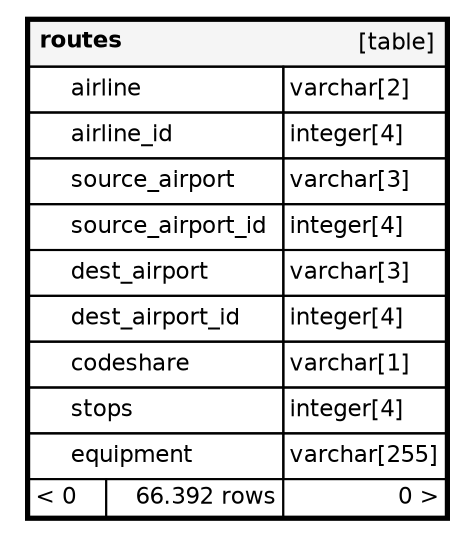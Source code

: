 digraph "routes" {
  graph [
    rankdir="RL"
    bgcolor="#ffffff"
    nodesep="0.18"
    ranksep="0.46"
    fontname="Helvetica"
    fontsize="11"
    ration="compress"
  ];
  node [
    fontname="Helvetica"
    fontsize="11"
    shape="plaintext"
  ];
  edge [
    arrowsize="0.8"
  ];
  "routes" [
   label=<
    <TABLE BORDER="2" CELLBORDER="1" CELLSPACING="0" BGCOLOR="#ffffff">
      <TR><TD COLSPAN="4"  BGCOLOR="#f5f5f5"><TABLE BORDER="0" CELLSPACING="0"><TR><TD ALIGN="LEFT"><B>routes</B></TD><TD ALIGN="RIGHT">[table]</TD></TR></TABLE></TD></TR>
      <TR><TD PORT="airline" COLSPAN="2" ALIGN="LEFT"><TABLE BORDER="0" CELLSPACING="0" ALIGN="LEFT"><TR ALIGN="LEFT"><TD ALIGN="LEFT" FIXEDSIZE="TRUE" WIDTH="15" HEIGHT="16"></TD><TD ALIGN="LEFT" FIXEDSIZE="TRUE" WIDTH="101" HEIGHT="16">airline</TD></TR></TABLE></TD><TD PORT="airline.type" ALIGN="LEFT">varchar[2]</TD></TR>
      <TR><TD PORT="airline_id" COLSPAN="2" ALIGN="LEFT"><TABLE BORDER="0" CELLSPACING="0" ALIGN="LEFT"><TR ALIGN="LEFT"><TD ALIGN="LEFT" FIXEDSIZE="TRUE" WIDTH="15" HEIGHT="16"></TD><TD ALIGN="LEFT" FIXEDSIZE="TRUE" WIDTH="101" HEIGHT="16">airline_id</TD></TR></TABLE></TD><TD PORT="airline_id.type" ALIGN="LEFT">integer[4]</TD></TR>
      <TR><TD PORT="source_airport" COLSPAN="2" ALIGN="LEFT"><TABLE BORDER="0" CELLSPACING="0" ALIGN="LEFT"><TR ALIGN="LEFT"><TD ALIGN="LEFT" FIXEDSIZE="TRUE" WIDTH="15" HEIGHT="16"></TD><TD ALIGN="LEFT" FIXEDSIZE="TRUE" WIDTH="101" HEIGHT="16">source_airport</TD></TR></TABLE></TD><TD PORT="source_airport.type" ALIGN="LEFT">varchar[3]</TD></TR>
      <TR><TD PORT="source_airport_id" COLSPAN="2" ALIGN="LEFT"><TABLE BORDER="0" CELLSPACING="0" ALIGN="LEFT"><TR ALIGN="LEFT"><TD ALIGN="LEFT" FIXEDSIZE="TRUE" WIDTH="15" HEIGHT="16"></TD><TD ALIGN="LEFT" FIXEDSIZE="TRUE" WIDTH="101" HEIGHT="16">source_airport_id</TD></TR></TABLE></TD><TD PORT="source_airport_id.type" ALIGN="LEFT">integer[4]</TD></TR>
      <TR><TD PORT="dest_airport" COLSPAN="2" ALIGN="LEFT"><TABLE BORDER="0" CELLSPACING="0" ALIGN="LEFT"><TR ALIGN="LEFT"><TD ALIGN="LEFT" FIXEDSIZE="TRUE" WIDTH="15" HEIGHT="16"></TD><TD ALIGN="LEFT" FIXEDSIZE="TRUE" WIDTH="101" HEIGHT="16">dest_airport</TD></TR></TABLE></TD><TD PORT="dest_airport.type" ALIGN="LEFT">varchar[3]</TD></TR>
      <TR><TD PORT="dest_airport_id" COLSPAN="2" ALIGN="LEFT"><TABLE BORDER="0" CELLSPACING="0" ALIGN="LEFT"><TR ALIGN="LEFT"><TD ALIGN="LEFT" FIXEDSIZE="TRUE" WIDTH="15" HEIGHT="16"></TD><TD ALIGN="LEFT" FIXEDSIZE="TRUE" WIDTH="101" HEIGHT="16">dest_airport_id</TD></TR></TABLE></TD><TD PORT="dest_airport_id.type" ALIGN="LEFT">integer[4]</TD></TR>
      <TR><TD PORT="codeshare" COLSPAN="2" ALIGN="LEFT"><TABLE BORDER="0" CELLSPACING="0" ALIGN="LEFT"><TR ALIGN="LEFT"><TD ALIGN="LEFT" FIXEDSIZE="TRUE" WIDTH="15" HEIGHT="16"></TD><TD ALIGN="LEFT" FIXEDSIZE="TRUE" WIDTH="101" HEIGHT="16">codeshare</TD></TR></TABLE></TD><TD PORT="codeshare.type" ALIGN="LEFT">varchar[1]</TD></TR>
      <TR><TD PORT="stops" COLSPAN="2" ALIGN="LEFT"><TABLE BORDER="0" CELLSPACING="0" ALIGN="LEFT"><TR ALIGN="LEFT"><TD ALIGN="LEFT" FIXEDSIZE="TRUE" WIDTH="15" HEIGHT="16"></TD><TD ALIGN="LEFT" FIXEDSIZE="TRUE" WIDTH="101" HEIGHT="16">stops</TD></TR></TABLE></TD><TD PORT="stops.type" ALIGN="LEFT">integer[4]</TD></TR>
      <TR><TD PORT="equipment" COLSPAN="2" ALIGN="LEFT"><TABLE BORDER="0" CELLSPACING="0" ALIGN="LEFT"><TR ALIGN="LEFT"><TD ALIGN="LEFT" FIXEDSIZE="TRUE" WIDTH="15" HEIGHT="16"></TD><TD ALIGN="LEFT" FIXEDSIZE="TRUE" WIDTH="101" HEIGHT="16">equipment</TD></TR></TABLE></TD><TD PORT="equipment.type" ALIGN="LEFT">varchar[255]</TD></TR>
      <TR><TD ALIGN="LEFT" BGCOLOR="#ffffff">&lt; 0</TD><TD ALIGN="RIGHT" BGCOLOR="#ffffff">66.392 rows</TD><TD ALIGN="RIGHT" BGCOLOR="#ffffff">0 &gt;</TD></TR>
    </TABLE>>
    URL="tables/routes.html"
    target="_top"
    tooltip="routes"
  ];
}

